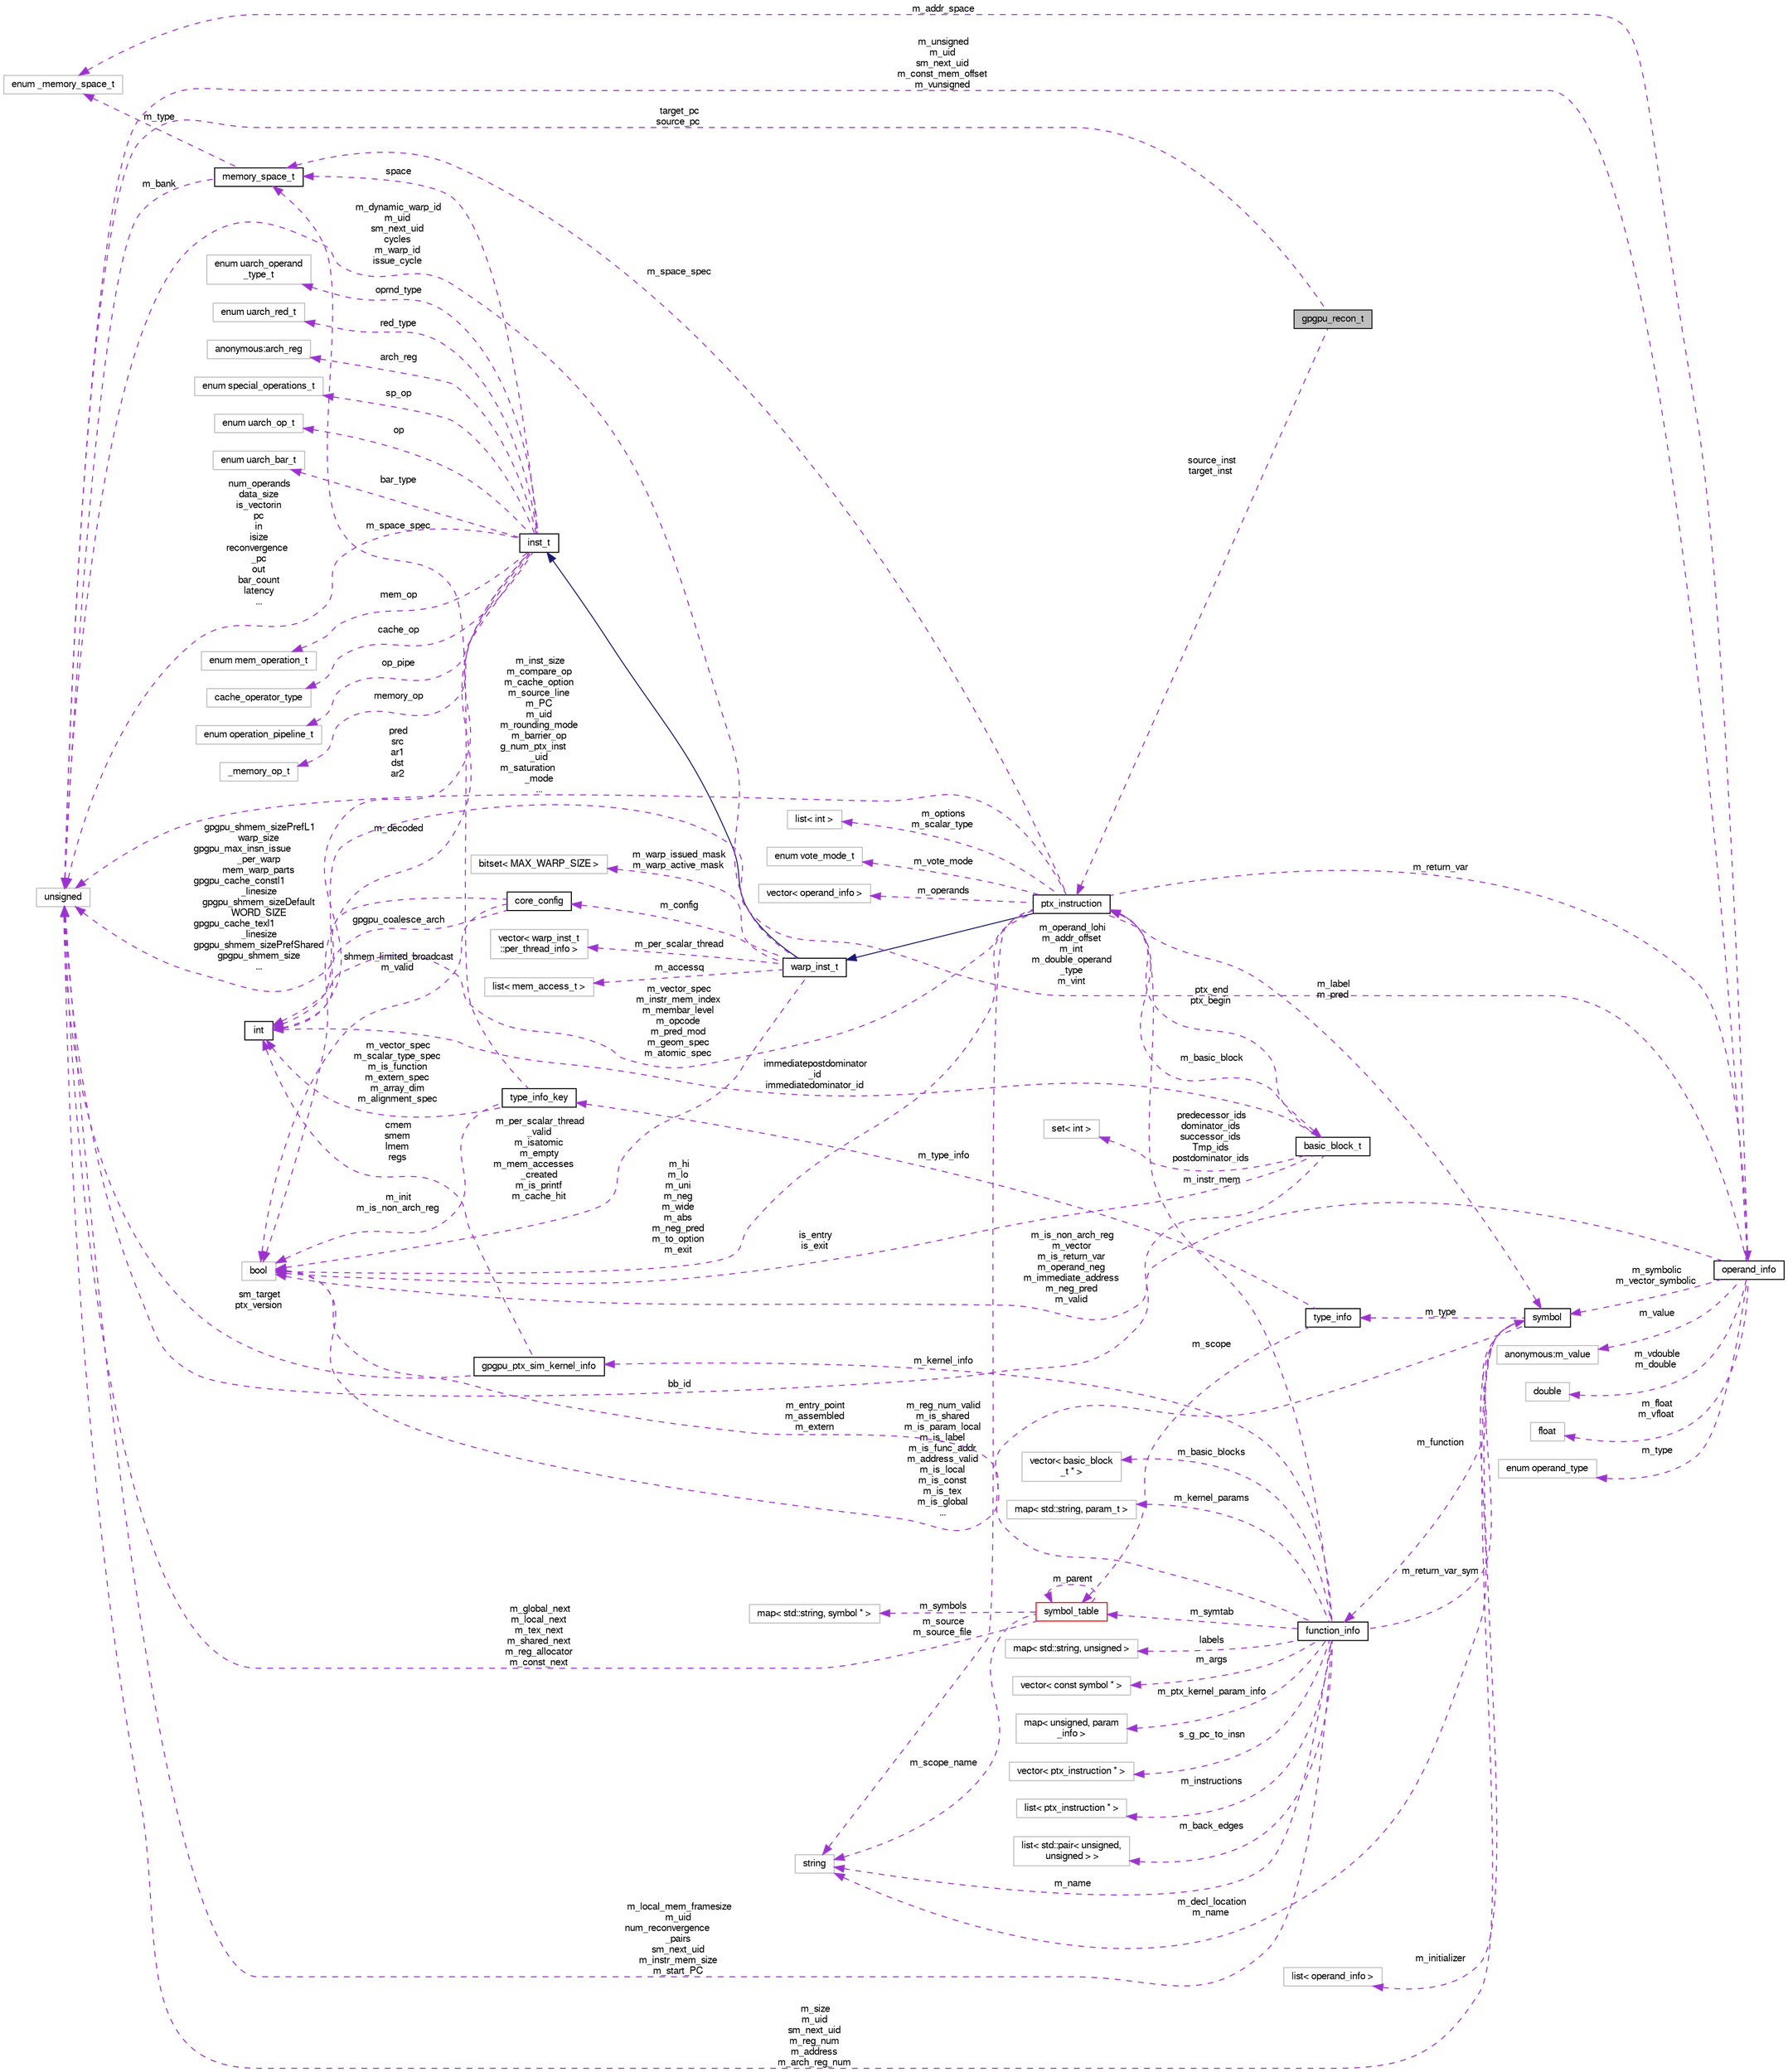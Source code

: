 digraph "gpgpu_recon_t"
{
  bgcolor="transparent";
  edge [fontname="FreeSans",fontsize="10",labelfontname="FreeSans",labelfontsize="10"];
  node [fontname="FreeSans",fontsize="10",shape=record];
  rankdir="LR";
  Node1 [label="gpgpu_recon_t",height=0.2,width=0.4,color="black", fillcolor="grey75", style="filled", fontcolor="black"];
  Node2 -> Node1 [dir="back",color="darkorchid3",fontsize="10",style="dashed",label=" source_inst\ntarget_inst" ,fontname="FreeSans"];
  Node2 [label="ptx_instruction",height=0.2,width=0.4,color="black",URL="$classptx__instruction.html"];
  Node3 -> Node2 [dir="back",color="midnightblue",fontsize="10",style="solid",fontname="FreeSans"];
  Node3 [label="warp_inst_t",height=0.2,width=0.4,color="black",URL="$classwarp__inst__t.html"];
  Node4 -> Node3 [dir="back",color="midnightblue",fontsize="10",style="solid",fontname="FreeSans"];
  Node4 [label="inst_t",height=0.2,width=0.4,color="black",URL="$classinst__t.html"];
  Node5 -> Node4 [dir="back",color="darkorchid3",fontsize="10",style="dashed",label=" arch_reg" ,fontname="FreeSans"];
  Node5 [label="anonymous:arch_reg",height=0.2,width=0.4,color="grey75"];
  Node6 -> Node4 [dir="back",color="darkorchid3",fontsize="10",style="dashed",label=" sp_op" ,fontname="FreeSans"];
  Node6 [label="enum special_operations_t",height=0.2,width=0.4,color="grey75"];
  Node7 -> Node4 [dir="back",color="darkorchid3",fontsize="10",style="dashed",label=" op" ,fontname="FreeSans"];
  Node7 [label="enum uarch_op_t",height=0.2,width=0.4,color="grey75"];
  Node8 -> Node4 [dir="back",color="darkorchid3",fontsize="10",style="dashed",label=" bar_type" ,fontname="FreeSans"];
  Node8 [label="enum uarch_bar_t",height=0.2,width=0.4,color="grey75"];
  Node9 -> Node4 [dir="back",color="darkorchid3",fontsize="10",style="dashed",label=" mem_op" ,fontname="FreeSans"];
  Node9 [label="enum mem_operation_t",height=0.2,width=0.4,color="grey75"];
  Node10 -> Node4 [dir="back",color="darkorchid3",fontsize="10",style="dashed",label=" cache_op" ,fontname="FreeSans"];
  Node10 [label="cache_operator_type",height=0.2,width=0.4,color="grey75"];
  Node11 -> Node4 [dir="back",color="darkorchid3",fontsize="10",style="dashed",label=" space" ,fontname="FreeSans"];
  Node11 [label="memory_space_t",height=0.2,width=0.4,color="black",URL="$classmemory__space__t.html"];
  Node12 -> Node11 [dir="back",color="darkorchid3",fontsize="10",style="dashed",label=" m_type" ,fontname="FreeSans"];
  Node12 [label="enum _memory_space_t",height=0.2,width=0.4,color="grey75"];
  Node13 -> Node11 [dir="back",color="darkorchid3",fontsize="10",style="dashed",label=" m_bank" ,fontname="FreeSans"];
  Node13 [label="unsigned",height=0.2,width=0.4,color="grey75"];
  Node14 -> Node4 [dir="back",color="darkorchid3",fontsize="10",style="dashed",label=" pred\nsrc\nar1\ndst\nar2" ,fontname="FreeSans"];
  Node14 [label="int",height=0.2,width=0.4,color="black",URL="$classint.html"];
  Node15 -> Node4 [dir="back",color="darkorchid3",fontsize="10",style="dashed",label=" memory_op" ,fontname="FreeSans"];
  Node15 [label="_memory_op_t",height=0.2,width=0.4,color="grey75"];
  Node16 -> Node4 [dir="back",color="darkorchid3",fontsize="10",style="dashed",label=" m_decoded" ,fontname="FreeSans"];
  Node16 [label="bool",height=0.2,width=0.4,color="grey75"];
  Node17 -> Node4 [dir="back",color="darkorchid3",fontsize="10",style="dashed",label=" oprnd_type" ,fontname="FreeSans"];
  Node17 [label="enum uarch_operand\l_type_t",height=0.2,width=0.4,color="grey75"];
  Node18 -> Node4 [dir="back",color="darkorchid3",fontsize="10",style="dashed",label=" red_type" ,fontname="FreeSans"];
  Node18 [label="enum uarch_red_t",height=0.2,width=0.4,color="grey75"];
  Node13 -> Node4 [dir="back",color="darkorchid3",fontsize="10",style="dashed",label=" num_operands\ndata_size\nis_vectorin\npc\nin\nisize\nreconvergence\l_pc\nout\nbar_count\nlatency\n..." ,fontname="FreeSans"];
  Node19 -> Node4 [dir="back",color="darkorchid3",fontsize="10",style="dashed",label=" op_pipe" ,fontname="FreeSans"];
  Node19 [label="enum operation_pipeline_t",height=0.2,width=0.4,color="grey75"];
  Node20 -> Node3 [dir="back",color="darkorchid3",fontsize="10",style="dashed",label=" m_warp_issued_mask\nm_warp_active_mask" ,fontname="FreeSans"];
  Node20 [label="bitset\< MAX_WARP_SIZE \>",height=0.2,width=0.4,color="grey75"];
  Node21 -> Node3 [dir="back",color="darkorchid3",fontsize="10",style="dashed",label=" m_per_scalar_thread" ,fontname="FreeSans"];
  Node21 [label="vector\< warp_inst_t\l::per_thread_info \>",height=0.2,width=0.4,color="grey75"];
  Node22 -> Node3 [dir="back",color="darkorchid3",fontsize="10",style="dashed",label=" m_accessq" ,fontname="FreeSans"];
  Node22 [label="list\< mem_access_t \>",height=0.2,width=0.4,color="grey75"];
  Node23 -> Node3 [dir="back",color="darkorchid3",fontsize="10",style="dashed",label=" m_config" ,fontname="FreeSans"];
  Node23 [label="core_config",height=0.2,width=0.4,color="black",URL="$structcore__config.html"];
  Node14 -> Node23 [dir="back",color="darkorchid3",fontsize="10",style="dashed",label=" gpgpu_coalesce_arch" ,fontname="FreeSans"];
  Node16 -> Node23 [dir="back",color="darkorchid3",fontsize="10",style="dashed",label=" shmem_limited_broadcast\nm_valid" ,fontname="FreeSans"];
  Node13 -> Node23 [dir="back",color="darkorchid3",fontsize="10",style="dashed",label=" gpgpu_shmem_sizePrefL1\nwarp_size\ngpgpu_max_insn_issue\l_per_warp\nmem_warp_parts\ngpgpu_cache_constl1\l_linesize\ngpgpu_shmem_sizeDefault\nWORD_SIZE\ngpgpu_cache_texl1\l_linesize\ngpgpu_shmem_sizePrefShared\ngpgpu_shmem_size\n..." ,fontname="FreeSans"];
  Node16 -> Node3 [dir="back",color="darkorchid3",fontsize="10",style="dashed",label=" m_per_scalar_thread\l_valid\nm_isatomic\nm_empty\nm_mem_accesses\l_created\nm_is_printf\nm_cache_hit" ,fontname="FreeSans"];
  Node13 -> Node3 [dir="back",color="darkorchid3",fontsize="10",style="dashed",label=" m_dynamic_warp_id\nm_uid\nsm_next_uid\ncycles\nm_warp_id\nissue_cycle" ,fontname="FreeSans"];
  Node24 -> Node2 [dir="back",color="darkorchid3",fontsize="10",style="dashed",label=" m_basic_block" ,fontname="FreeSans"];
  Node24 [label="basic_block_t",height=0.2,width=0.4,color="black",URL="$structbasic__block__t.html"];
  Node25 -> Node24 [dir="back",color="darkorchid3",fontsize="10",style="dashed",label=" predecessor_ids\ndominator_ids\nsuccessor_ids\nTmp_ids\npostdominator_ids" ,fontname="FreeSans"];
  Node25 [label="set\< int \>",height=0.2,width=0.4,color="grey75"];
  Node2 -> Node24 [dir="back",color="darkorchid3",fontsize="10",style="dashed",label=" ptx_end\nptx_begin" ,fontname="FreeSans"];
  Node14 -> Node24 [dir="back",color="darkorchid3",fontsize="10",style="dashed",label=" immediatepostdominator\l_id\nimmediatedominator_id" ,fontname="FreeSans"];
  Node16 -> Node24 [dir="back",color="darkorchid3",fontsize="10",style="dashed",label=" is_entry\nis_exit" ,fontname="FreeSans"];
  Node13 -> Node24 [dir="back",color="darkorchid3",fontsize="10",style="dashed",label=" bb_id" ,fontname="FreeSans"];
  Node26 -> Node2 [dir="back",color="darkorchid3",fontsize="10",style="dashed",label=" m_options\nm_scalar_type" ,fontname="FreeSans"];
  Node26 [label="list\< int \>",height=0.2,width=0.4,color="grey75"];
  Node11 -> Node2 [dir="back",color="darkorchid3",fontsize="10",style="dashed",label=" m_space_spec" ,fontname="FreeSans"];
  Node27 -> Node2 [dir="back",color="darkorchid3",fontsize="10",style="dashed",label=" m_vote_mode" ,fontname="FreeSans"];
  Node27 [label="enum vote_mode_t",height=0.2,width=0.4,color="grey75"];
  Node28 -> Node2 [dir="back",color="darkorchid3",fontsize="10",style="dashed",label=" m_return_var" ,fontname="FreeSans"];
  Node28 [label="operand_info",height=0.2,width=0.4,color="black",URL="$classoperand__info.html"];
  Node29 -> Node28 [dir="back",color="darkorchid3",fontsize="10",style="dashed",label=" m_value" ,fontname="FreeSans"];
  Node29 [label="anonymous:m_value",height=0.2,width=0.4,color="grey75"];
  Node30 -> Node28 [dir="back",color="darkorchid3",fontsize="10",style="dashed",label=" m_vdouble\nm_double" ,fontname="FreeSans"];
  Node30 [label="double",height=0.2,width=0.4,color="grey75"];
  Node31 -> Node28 [dir="back",color="darkorchid3",fontsize="10",style="dashed",label=" m_float\nm_vfloat" ,fontname="FreeSans"];
  Node31 [label="float",height=0.2,width=0.4,color="grey75"];
  Node12 -> Node28 [dir="back",color="darkorchid3",fontsize="10",style="dashed",label=" m_addr_space" ,fontname="FreeSans"];
  Node32 -> Node28 [dir="back",color="darkorchid3",fontsize="10",style="dashed",label=" m_symbolic\nm_vector_symbolic" ,fontname="FreeSans"];
  Node32 [label="symbol",height=0.2,width=0.4,color="black",URL="$classsymbol.html"];
  Node33 -> Node32 [dir="back",color="darkorchid3",fontsize="10",style="dashed",label=" m_type" ,fontname="FreeSans"];
  Node33 [label="type_info",height=0.2,width=0.4,color="black",URL="$classtype__info.html"];
  Node34 -> Node33 [dir="back",color="darkorchid3",fontsize="10",style="dashed",label=" m_scope" ,fontname="FreeSans"];
  Node34 [label="symbol_table",height=0.2,width=0.4,color="red",URL="$classsymbol__table.html"];
  Node35 -> Node34 [dir="back",color="darkorchid3",fontsize="10",style="dashed",label=" m_symbols" ,fontname="FreeSans"];
  Node35 [label="map\< std::string, symbol * \>",height=0.2,width=0.4,color="grey75"];
  Node34 -> Node34 [dir="back",color="darkorchid3",fontsize="10",style="dashed",label=" m_parent" ,fontname="FreeSans"];
  Node39 -> Node34 [dir="back",color="darkorchid3",fontsize="10",style="dashed",label=" m_scope_name" ,fontname="FreeSans"];
  Node39 [label="string",height=0.2,width=0.4,color="grey75"];
  Node13 -> Node34 [dir="back",color="darkorchid3",fontsize="10",style="dashed",label=" m_global_next\nm_local_next\nm_tex_next\nm_shared_next\nm_reg_allocator\nm_const_next" ,fontname="FreeSans"];
  Node42 -> Node33 [dir="back",color="darkorchid3",fontsize="10",style="dashed",label=" m_type_info" ,fontname="FreeSans"];
  Node42 [label="type_info_key",height=0.2,width=0.4,color="black",URL="$classtype__info__key.html"];
  Node11 -> Node42 [dir="back",color="darkorchid3",fontsize="10",style="dashed",label=" m_space_spec" ,fontname="FreeSans"];
  Node14 -> Node42 [dir="back",color="darkorchid3",fontsize="10",style="dashed",label=" m_vector_spec\nm_scalar_type_spec\nm_is_function\nm_extern_spec\nm_array_dim\nm_alignment_spec" ,fontname="FreeSans"];
  Node16 -> Node42 [dir="back",color="darkorchid3",fontsize="10",style="dashed",label=" m_init\nm_is_non_arch_reg" ,fontname="FreeSans"];
  Node16 -> Node32 [dir="back",color="darkorchid3",fontsize="10",style="dashed",label=" m_reg_num_valid\nm_is_shared\nm_is_param_local\nm_is_label\nm_is_func_addr\nm_address_valid\nm_is_local\nm_is_const\nm_is_tex\nm_is_global\n..." ,fontname="FreeSans"];
  Node39 -> Node32 [dir="back",color="darkorchid3",fontsize="10",style="dashed",label=" m_decl_location\nm_name" ,fontname="FreeSans"];
  Node43 -> Node32 [dir="back",color="darkorchid3",fontsize="10",style="dashed",label=" m_function" ,fontname="FreeSans"];
  Node43 [label="function_info",height=0.2,width=0.4,color="black",URL="$classfunction__info.html"];
  Node34 -> Node43 [dir="back",color="darkorchid3",fontsize="10",style="dashed",label=" m_symtab" ,fontname="FreeSans"];
  Node44 -> Node43 [dir="back",color="darkorchid3",fontsize="10",style="dashed",label=" m_kernel_params" ,fontname="FreeSans"];
  Node44 [label="map\< std::string, param_t \>",height=0.2,width=0.4,color="grey75"];
  Node45 -> Node43 [dir="back",color="darkorchid3",fontsize="10",style="dashed",label=" labels" ,fontname="FreeSans"];
  Node45 [label="map\< std::string, unsigned \>",height=0.2,width=0.4,color="grey75"];
  Node46 -> Node43 [dir="back",color="darkorchid3",fontsize="10",style="dashed",label=" m_args" ,fontname="FreeSans"];
  Node46 [label="vector\< const symbol * \>",height=0.2,width=0.4,color="grey75"];
  Node47 -> Node43 [dir="back",color="darkorchid3",fontsize="10",style="dashed",label=" m_ptx_kernel_param_info" ,fontname="FreeSans"];
  Node47 [label="map\< unsigned, param\l_info \>",height=0.2,width=0.4,color="grey75"];
  Node48 -> Node43 [dir="back",color="darkorchid3",fontsize="10",style="dashed",label=" s_g_pc_to_insn" ,fontname="FreeSans"];
  Node48 [label="vector\< ptx_instruction * \>",height=0.2,width=0.4,color="grey75"];
  Node49 -> Node43 [dir="back",color="darkorchid3",fontsize="10",style="dashed",label=" m_instructions" ,fontname="FreeSans"];
  Node49 [label="list\< ptx_instruction * \>",height=0.2,width=0.4,color="grey75"];
  Node2 -> Node43 [dir="back",color="darkorchid3",fontsize="10",style="dashed",label=" m_instr_mem" ,fontname="FreeSans"];
  Node32 -> Node43 [dir="back",color="darkorchid3",fontsize="10",style="dashed",label=" m_return_var_sym" ,fontname="FreeSans"];
  Node39 -> Node43 [dir="back",color="darkorchid3",fontsize="10",style="dashed",label=" m_name" ,fontname="FreeSans"];
  Node16 -> Node43 [dir="back",color="darkorchid3",fontsize="10",style="dashed",label=" m_entry_point\nm_assembled\nm_extern" ,fontname="FreeSans"];
  Node50 -> Node43 [dir="back",color="darkorchid3",fontsize="10",style="dashed",label=" m_kernel_info" ,fontname="FreeSans"];
  Node50 [label="gpgpu_ptx_sim_kernel_info",height=0.2,width=0.4,color="black",URL="$structgpgpu__ptx__sim__kernel__info.html"];
  Node14 -> Node50 [dir="back",color="darkorchid3",fontsize="10",style="dashed",label=" cmem\nsmem\nlmem\nregs" ,fontname="FreeSans"];
  Node13 -> Node50 [dir="back",color="darkorchid3",fontsize="10",style="dashed",label=" sm_target\nptx_version" ,fontname="FreeSans"];
  Node51 -> Node43 [dir="back",color="darkorchid3",fontsize="10",style="dashed",label=" m_back_edges" ,fontname="FreeSans"];
  Node51 [label="list\< std::pair\< unsigned,\l unsigned \> \>",height=0.2,width=0.4,color="grey75"];
  Node13 -> Node43 [dir="back",color="darkorchid3",fontsize="10",style="dashed",label=" m_local_mem_framesize\nm_uid\nnum_reconvergence\l_pairs\nsm_next_uid\nm_instr_mem_size\nm_start_PC" ,fontname="FreeSans"];
  Node52 -> Node43 [dir="back",color="darkorchid3",fontsize="10",style="dashed",label=" m_basic_blocks" ,fontname="FreeSans"];
  Node52 [label="vector\< basic_block\l_t * \>",height=0.2,width=0.4,color="grey75"];
  Node53 -> Node32 [dir="back",color="darkorchid3",fontsize="10",style="dashed",label=" m_initializer" ,fontname="FreeSans"];
  Node53 [label="list\< operand_info \>",height=0.2,width=0.4,color="grey75"];
  Node13 -> Node32 [dir="back",color="darkorchid3",fontsize="10",style="dashed",label=" m_size\nm_uid\nsm_next_uid\nm_reg_num\nm_address\nm_arch_reg_num" ,fontname="FreeSans"];
  Node14 -> Node28 [dir="back",color="darkorchid3",fontsize="10",style="dashed",label=" m_operand_lohi\nm_addr_offset\nm_int\nm_double_operand\l_type\nm_vint" ,fontname="FreeSans"];
  Node16 -> Node28 [dir="back",color="darkorchid3",fontsize="10",style="dashed",label=" m_is_non_arch_reg\nm_vector\nm_is_return_var\nm_operand_neg\nm_immediate_address\nm_neg_pred\nm_valid" ,fontname="FreeSans"];
  Node54 -> Node28 [dir="back",color="darkorchid3",fontsize="10",style="dashed",label=" m_type" ,fontname="FreeSans"];
  Node54 [label="enum operand_type",height=0.2,width=0.4,color="grey75"];
  Node13 -> Node28 [dir="back",color="darkorchid3",fontsize="10",style="dashed",label=" m_unsigned\nm_uid\nsm_next_uid\nm_const_mem_offset\nm_vunsigned" ,fontname="FreeSans"];
  Node14 -> Node2 [dir="back",color="darkorchid3",fontsize="10",style="dashed",label=" m_vector_spec\nm_instr_mem_index\nm_membar_level\nm_opcode\nm_pred_mod\nm_geom_spec\nm_atomic_spec" ,fontname="FreeSans"];
  Node32 -> Node2 [dir="back",color="darkorchid3",fontsize="10",style="dashed",label=" m_label\nm_pred" ,fontname="FreeSans"];
  Node16 -> Node2 [dir="back",color="darkorchid3",fontsize="10",style="dashed",label=" m_hi\nm_lo\nm_uni\nm_neg\nm_wide\nm_abs\nm_neg_pred\nm_to_option\nm_exit" ,fontname="FreeSans"];
  Node39 -> Node2 [dir="back",color="darkorchid3",fontsize="10",style="dashed",label=" m_source\nm_source_file" ,fontname="FreeSans"];
  Node13 -> Node2 [dir="back",color="darkorchid3",fontsize="10",style="dashed",label=" m_inst_size\nm_compare_op\nm_cache_option\nm_source_line\nm_PC\nm_uid\nm_rounding_mode\nm_barrier_op\ng_num_ptx_inst\l_uid\nm_saturation\l_mode\n..." ,fontname="FreeSans"];
  Node55 -> Node2 [dir="back",color="darkorchid3",fontsize="10",style="dashed",label=" m_operands" ,fontname="FreeSans"];
  Node55 [label="vector\< operand_info \>",height=0.2,width=0.4,color="grey75"];
  Node13 -> Node1 [dir="back",color="darkorchid3",fontsize="10",style="dashed",label=" target_pc\nsource_pc" ,fontname="FreeSans"];
}
